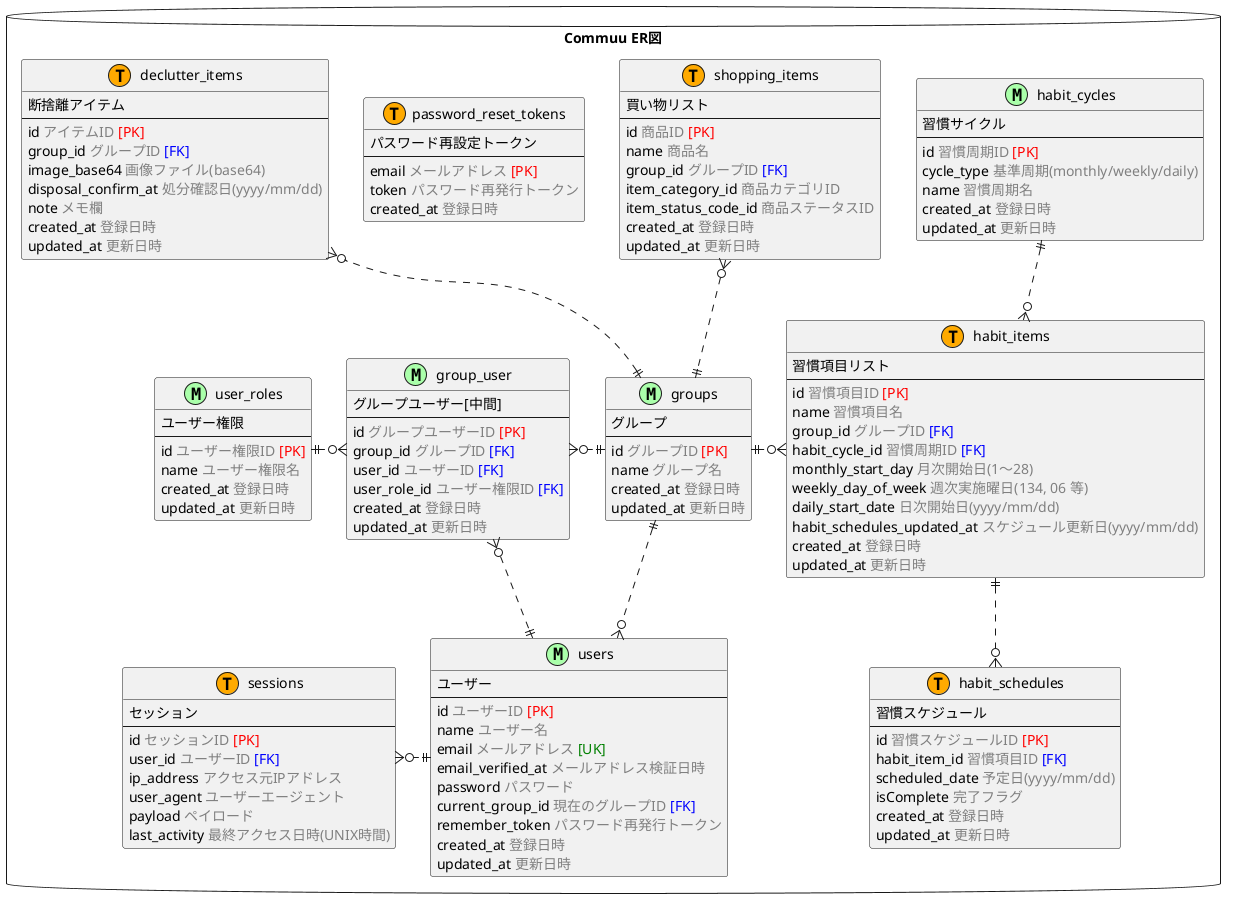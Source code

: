@startuml commumane
' ========= 図の生成方法 ===========================
' 1. VSCode の拡張機能 PlantUML をインストール
' 2. 本ファイルを VSCode で開く
' 3. Alt + d 押下
' ==================================================

/' テーブル種別のタグカラー '/
!define MASTER_MARK_COLOR AAFFAA
!define TRANSACTION_MARK_COLOR FFAA00

package "Commuu ER図" as commuu_db <<Database>> {
    ' ==========================================
    ' テーブル定義
    ' ==========================================
    entity "groups" as groups <<M,MASTER_MARK_COLOR>> {
        グループ
        --
        id <color: Gray>グループID <color: Red>[PK]
        name <color: Gray>グループ名
        created_at <color: Gray>登録日時
        updated_at <color: Gray>更新日時
    }

    entity "users" as users <<M,MASTER_MARK_COLOR>> {
        ユーザー
        --
        id <color: Gray>ユーザーID <color: Red>[PK]
        name <color: Gray>ユーザー名
        email <color: Gray>メールアドレス <color: Green>[UK]
        email_verified_at <color: Gray>メールアドレス検証日時
        password <color: Gray>パスワード
        current_group_id <color: Gray>現在のグループID <color: Blue>[FK]
        remember_token <color: Gray>パスワード再発行トークン
        created_at <color: Gray>登録日時
        updated_at <color: Gray>更新日時
    }

    entity "password_reset_tokens" as password_reset_tokens <<T,TRANSACTION_MARK_COLOR>> {
        パスワード再設定トークン
        --
        email <color: Gray>メールアドレス <color: Red>[PK]
        token <color: Gray>パスワード再発行トークン
        created_at <color: Gray>登録日時
    }

    entity "sessions" as sessions <<T,TRANSACTION_MARK_COLOR>> {
        セッション
        --
        id <color: Gray>セッションID <color: Red>[PK]
        user_id <color: Gray>ユーザーID <color: Blue>[FK]
        ip_address <color: Gray>アクセス元IPアドレス
        user_agent <color: Gray>ユーザーエージェント
        payload <color: Gray>ペイロード
        last_activity <color: Gray>最終アクセス日時(UNIX時間)
    }

    entity "user_roles" as user_roles <<M,MASTER_MARK_COLOR>> {
        ユーザー権限
        --
        id <color: Gray>ユーザー権限ID <color: Red>[PK]
        name <color: Gray>ユーザー権限名
        created_at <color: Gray>登録日時
        updated_at <color: Gray>更新日時
    }

    entity "group_user" as group_user <<M,MASTER_MARK_COLOR>> {
        グループユーザー[中間]
        --
        id <color: Gray>グループユーザーID <color: Red>[PK]
        group_id <color: Gray>グループID <color: Blue>[FK]
        user_id <color: Gray>ユーザーID <color: Blue>[FK]
        user_role_id <color: Gray>ユーザー権限ID <color: Blue>[FK]
        created_at <color: Gray>登録日時
        updated_at <color: Gray>更新日時
    }

    entity "shopping_items" as shopping_items <<T,TRANSACTION_MARK_COLOR>> {
        買い物リスト
        --
        id <color: Gray>商品ID <color: Red>[PK]
        name <color: Gray>商品名
        group_id <color: Gray>グループID <color: Blue>[FK]
        item_category_id <color: Gray>商品カテゴリID
        item_status_code_id <color: Gray>商品ステータスID
        created_at <color: Gray>登録日時
        updated_at <color: Gray>更新日時
    }

    entity "habit_cycles" as habit_cycles <<M,MASTER_MARK_COLOR>> {
        習慣サイクル
        --
        id <color: Gray>習慣周期ID <color: Red>[PK]
        cycle_type <color: Gray>基準周期(monthly/weekly/daily)
        name <color: Gray>習慣周期名
        created_at <color: Gray>登録日時
        updated_at <color: Gray>更新日時
    }

    entity "habit_items" as habit_items <<T,TRANSACTION_MARK_COLOR>> {
        習慣項目リスト
        --
        id <color: Gray>習慣項目ID <color: Red>[PK]
        name <color: Gray>習慣項目名
        group_id <color: Gray>グループID <color: Blue>[FK]
        habit_cycle_id <color: Gray>習慣周期ID <color: Blue>[FK]
        monthly_start_day <color: Gray>月次開始日(1～28)
        weekly_day_of_week <color: Gray>週次実施曜日(134, 06 等)
        daily_start_date <color: Gray>日次開始日(yyyy/mm/dd)
        habit_schedules_updated_at <color: Gray>スケジュール更新日(yyyy/mm/dd)
        created_at <color: Gray>登録日時
        updated_at <color: Gray>更新日時
    }

    entity "habit_schedules" as habit_schedules <<T,TRANSACTION_MARK_COLOR>> {
        習慣スケジュール
        --
        id <color: Gray>習慣スケジュールID <color: Red>[PK]
        habit_item_id <color: Gray>習慣項目ID <color: Blue>[FK]
        scheduled_date <color: Gray>予定日(yyyy/mm/dd)
        isComplete <color: Gray>完了フラグ
        created_at <color: Gray>登録日時
        updated_at <color: Gray>更新日時
    }

    entity "declutter_items" as declutter_items <<T,TRANSACTION_MARK_COLOR>> {
        断捨離アイテム
        --
        id <color: Gray>アイテムID <color: Red>[PK]
        group_id <color: Gray>グループID <color: Blue>[FK]
        image_base64 <color: Gray>画像ファイル(base64)
        disposal_confirm_at <color: Gray>処分確認日(yyyy/mm/dd)
        note <color: Gray>メモ欄
        created_at <color: Gray>登録日時
        updated_at <color: Gray>更新日時
    }

    ' ==========================================
    ' リレーションシップ
    ' ==========================================
    ' Type	 記号
    ' ====== ======
    ' 0か1   |o--
    ' 1のみ  ||--
    ' 0以上  }o--
    ' 1以上  }|--
    groups ||..o{ users
    groups ||.left.o{ group_user
    groups ||.up.o{ shopping_items
    groups ||.right.o{ habit_items
    groups ||.up.o{ declutter_items
    habit_cycles ||..o{ habit_items
    habit_items ||.down.o{ habit_schedules
    users ||.left.o{ sessions
    users ||.up.o{ group_user
    user_roles ||.right.o{ group_user

}
@enduml
